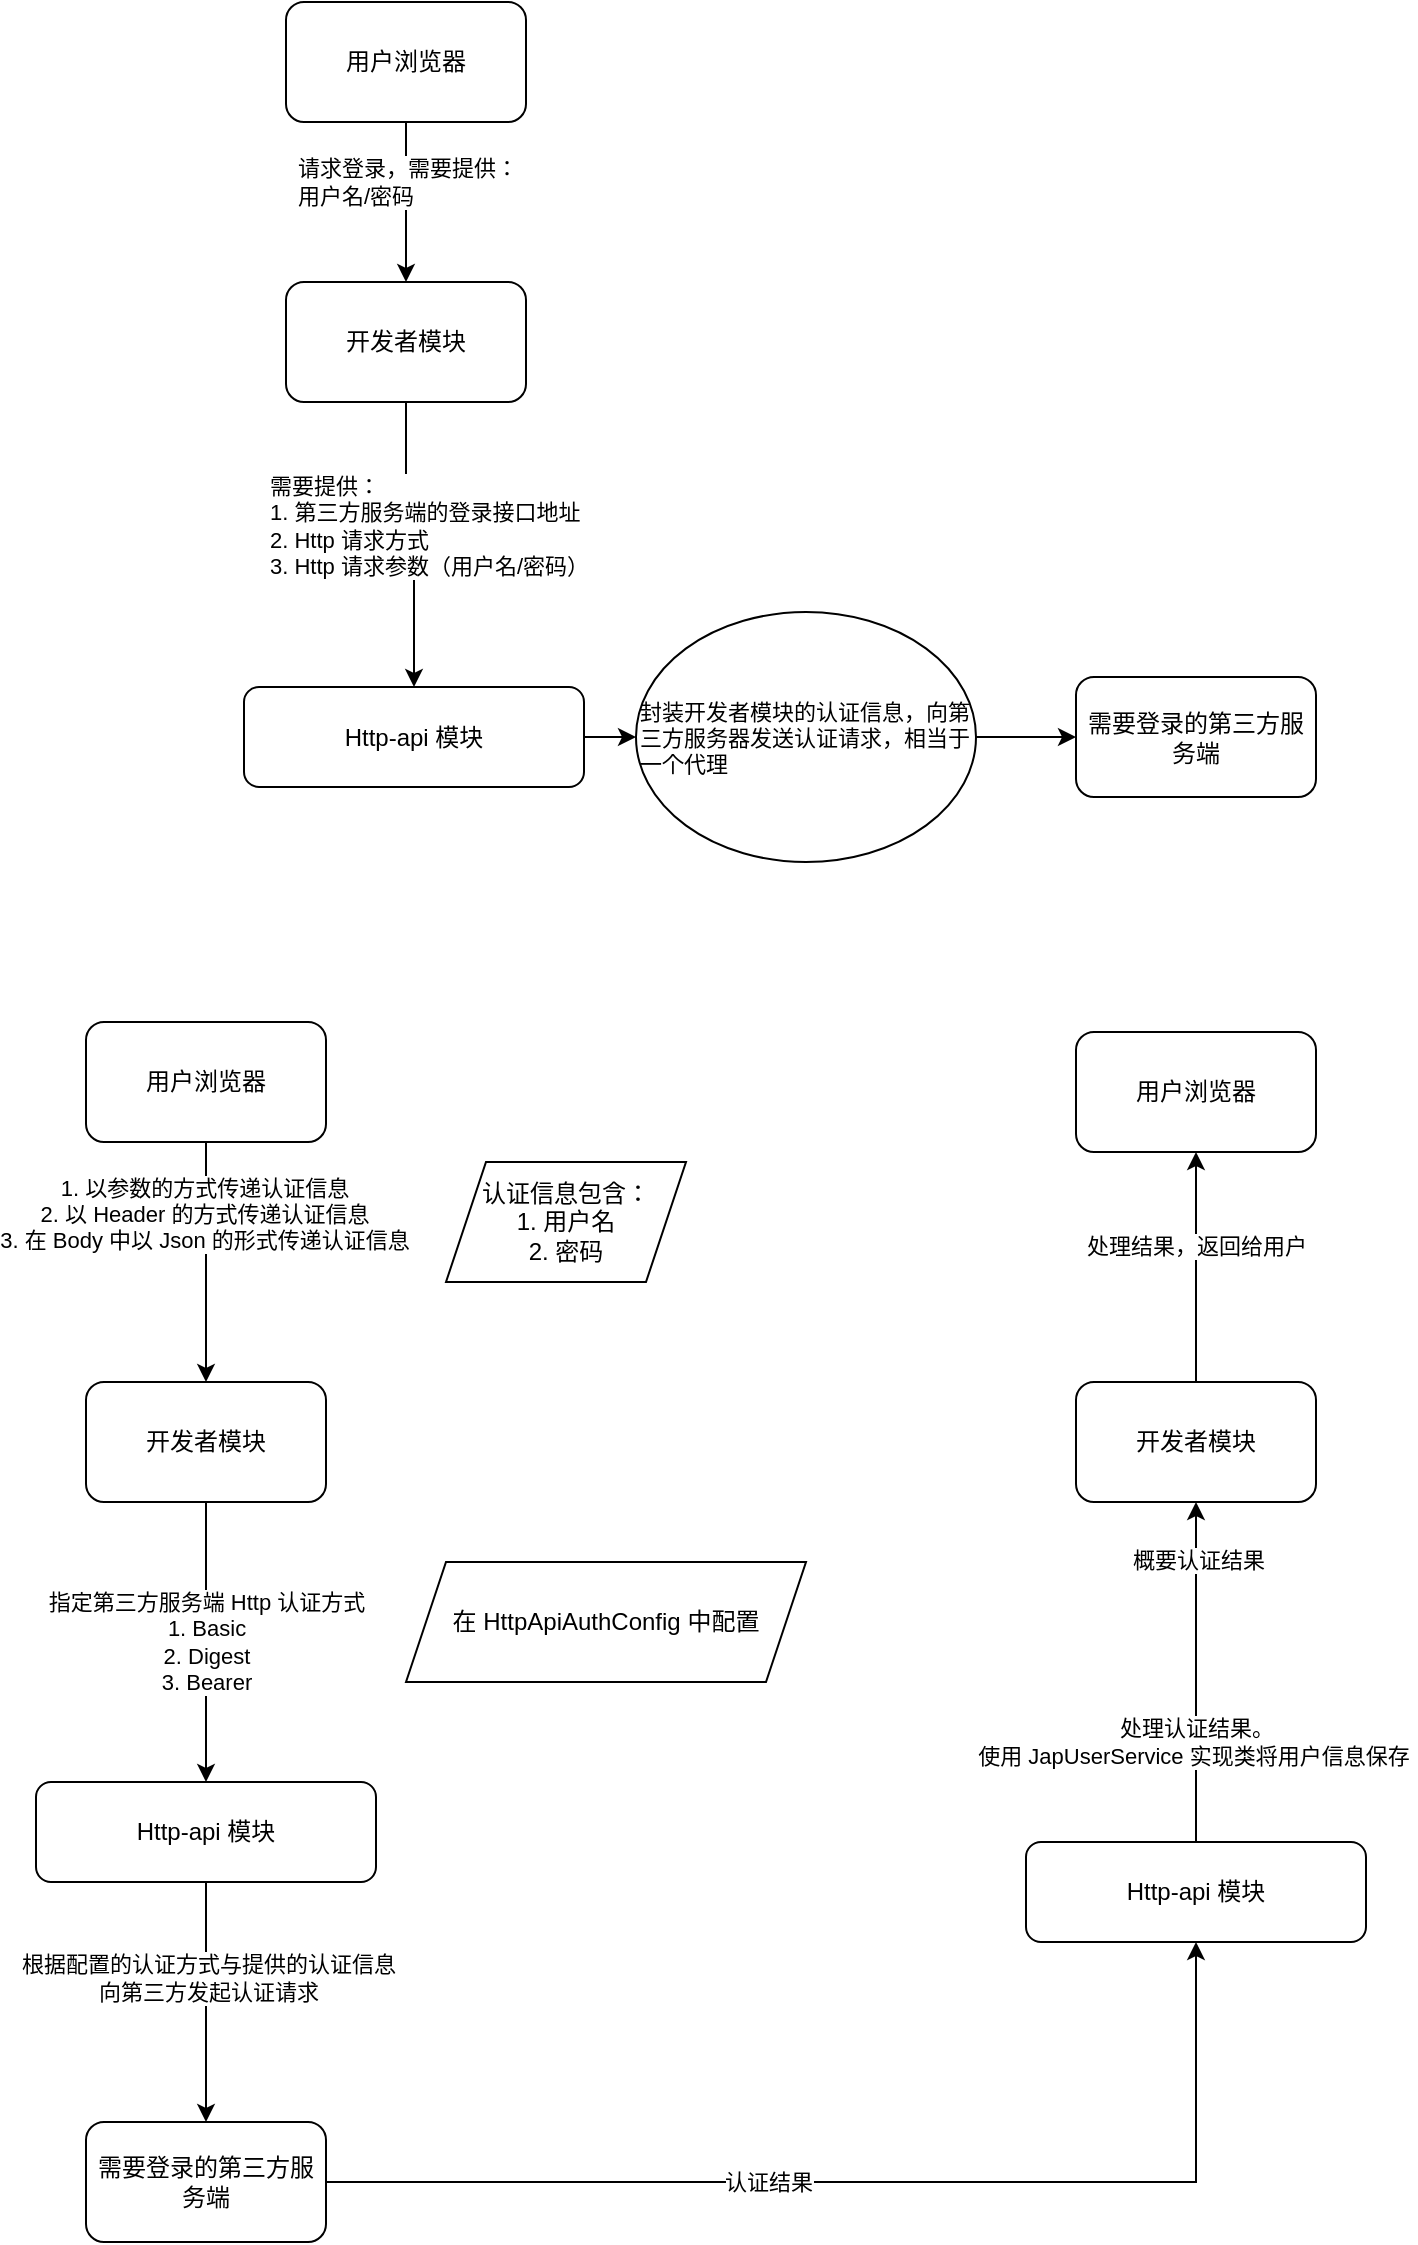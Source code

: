 <mxfile version="14.8.6" type="github">
  <diagram id="p_AuhkS08W-NJMHdNWWe" name="Page-1">
    <mxGraphModel dx="997" dy="579" grid="1" gridSize="10" guides="1" tooltips="1" connect="1" arrows="1" fold="1" page="1" pageScale="1" pageWidth="980" pageHeight="1390" math="0" shadow="0">
      <root>
        <mxCell id="0" />
        <mxCell id="1" parent="0" />
        <mxCell id="QOy7W9CVPE825VVzmBQF-8" style="edgeStyle=orthogonalEdgeStyle;rounded=0;orthogonalLoop=1;jettySize=auto;html=1;" parent="1" source="QOy7W9CVPE825VVzmBQF-1" target="QOy7W9CVPE825VVzmBQF-2" edge="1">
          <mxGeometry relative="1" as="geometry" />
        </mxCell>
        <mxCell id="QOy7W9CVPE825VVzmBQF-9" value="需要提供：&lt;br&gt;1. 第三方服务端的登录接口地址&lt;br&gt;2. Http 请求方式&lt;br&gt;3. Http 请求参数（用户名/密码）" style="edgeLabel;html=1;align=left;verticalAlign=middle;resizable=0;points=[];" parent="QOy7W9CVPE825VVzmBQF-8" vertex="1" connectable="0">
          <mxGeometry x="-0.154" relative="1" as="geometry">
            <mxPoint x="-70" as="offset" />
          </mxGeometry>
        </mxCell>
        <mxCell id="QOy7W9CVPE825VVzmBQF-1" value="开发者模块" style="rounded=1;whiteSpace=wrap;html=1;" parent="1" vertex="1">
          <mxGeometry x="265" y="360" width="120" height="60" as="geometry" />
        </mxCell>
        <mxCell id="QOy7W9CVPE825VVzmBQF-15" style="edgeStyle=orthogonalEdgeStyle;rounded=0;orthogonalLoop=1;jettySize=auto;html=1;entryX=0;entryY=0.5;entryDx=0;entryDy=0;" parent="1" source="QOy7W9CVPE825VVzmBQF-2" target="QOy7W9CVPE825VVzmBQF-12" edge="1">
          <mxGeometry relative="1" as="geometry" />
        </mxCell>
        <mxCell id="QOy7W9CVPE825VVzmBQF-2" value="Http-api 模块" style="rounded=1;whiteSpace=wrap;html=1;" parent="1" vertex="1">
          <mxGeometry x="244" y="562.5" width="170" height="50" as="geometry" />
        </mxCell>
        <mxCell id="QOy7W9CVPE825VVzmBQF-3" value="需要登录的第三方服务端" style="rounded=1;whiteSpace=wrap;html=1;" parent="1" vertex="1">
          <mxGeometry x="660" y="557.5" width="120" height="60" as="geometry" />
        </mxCell>
        <mxCell id="QOy7W9CVPE825VVzmBQF-5" style="edgeStyle=orthogonalEdgeStyle;rounded=0;orthogonalLoop=1;jettySize=auto;html=1;" parent="1" source="QOy7W9CVPE825VVzmBQF-4" target="QOy7W9CVPE825VVzmBQF-1" edge="1">
          <mxGeometry relative="1" as="geometry" />
        </mxCell>
        <mxCell id="QOy7W9CVPE825VVzmBQF-6" value="请求登录，需要提供：&lt;br&gt;用户名/密码" style="edgeLabel;html=1;align=left;verticalAlign=middle;resizable=0;points=[];" parent="QOy7W9CVPE825VVzmBQF-5" vertex="1" connectable="0">
          <mxGeometry x="-0.354" y="1" relative="1" as="geometry">
            <mxPoint x="-57" y="4" as="offset" />
          </mxGeometry>
        </mxCell>
        <mxCell id="QOy7W9CVPE825VVzmBQF-4" value="用户浏览器" style="rounded=1;whiteSpace=wrap;html=1;" parent="1" vertex="1">
          <mxGeometry x="265" y="220" width="120" height="60" as="geometry" />
        </mxCell>
        <mxCell id="QOy7W9CVPE825VVzmBQF-17" style="edgeStyle=orthogonalEdgeStyle;rounded=0;orthogonalLoop=1;jettySize=auto;html=1;exitX=1;exitY=0.5;exitDx=0;exitDy=0;entryX=0;entryY=0.5;entryDx=0;entryDy=0;" parent="1" source="QOy7W9CVPE825VVzmBQF-12" target="QOy7W9CVPE825VVzmBQF-3" edge="1">
          <mxGeometry relative="1" as="geometry" />
        </mxCell>
        <mxCell id="QOy7W9CVPE825VVzmBQF-12" value="&lt;font style=&quot;font-size: 11px&quot;&gt;封装开发者模块的认证信息，向第三方服务器发送认证请求，相当于一个代理&lt;/font&gt;" style="ellipse;whiteSpace=wrap;html=1;align=left;fontSize=10;" parent="1" vertex="1">
          <mxGeometry x="440" y="525" width="170" height="125" as="geometry" />
        </mxCell>
        <mxCell id="v0BDX90ooCMmWKhYHN8K-5" style="edgeStyle=orthogonalEdgeStyle;rounded=0;orthogonalLoop=1;jettySize=auto;html=1;entryX=0.5;entryY=0;entryDx=0;entryDy=0;" edge="1" parent="1" source="v0BDX90ooCMmWKhYHN8K-1" target="v0BDX90ooCMmWKhYHN8K-2">
          <mxGeometry relative="1" as="geometry" />
        </mxCell>
        <mxCell id="v0BDX90ooCMmWKhYHN8K-6" value="1. 以参数的方式传递认证信息&lt;br&gt;2. 以 Header 的方式传递认证信息&lt;br&gt;3. 在 Body 中以 Json 的形式传递认证信息" style="edgeLabel;html=1;align=center;verticalAlign=middle;resizable=0;points=[];" vertex="1" connectable="0" parent="v0BDX90ooCMmWKhYHN8K-5">
          <mxGeometry x="-0.399" y="-1" relative="1" as="geometry">
            <mxPoint as="offset" />
          </mxGeometry>
        </mxCell>
        <mxCell id="v0BDX90ooCMmWKhYHN8K-1" value="用户浏览器" style="rounded=1;whiteSpace=wrap;html=1;" vertex="1" parent="1">
          <mxGeometry x="165" y="730" width="120" height="60" as="geometry" />
        </mxCell>
        <mxCell id="v0BDX90ooCMmWKhYHN8K-8" value="指定第三方服务端 Http 认证方式&lt;br&gt;1. Basic&lt;br&gt;2. Digest&lt;br&gt;3. Bearer&lt;br&gt;" style="edgeStyle=orthogonalEdgeStyle;rounded=0;orthogonalLoop=1;jettySize=auto;html=1;" edge="1" parent="1" source="v0BDX90ooCMmWKhYHN8K-2" target="v0BDX90ooCMmWKhYHN8K-3">
          <mxGeometry relative="1" as="geometry" />
        </mxCell>
        <mxCell id="v0BDX90ooCMmWKhYHN8K-2" value="开发者模块" style="rounded=1;whiteSpace=wrap;html=1;" vertex="1" parent="1">
          <mxGeometry x="165" y="910" width="120" height="60" as="geometry" />
        </mxCell>
        <mxCell id="v0BDX90ooCMmWKhYHN8K-10" style="edgeStyle=orthogonalEdgeStyle;rounded=0;orthogonalLoop=1;jettySize=auto;html=1;" edge="1" parent="1" source="v0BDX90ooCMmWKhYHN8K-3" target="v0BDX90ooCMmWKhYHN8K-4">
          <mxGeometry relative="1" as="geometry" />
        </mxCell>
        <mxCell id="v0BDX90ooCMmWKhYHN8K-12" value="根据配置的认证方式与提供的认证信息&lt;br&gt;向第三方发起认证请求" style="edgeLabel;html=1;align=center;verticalAlign=middle;resizable=0;points=[];" vertex="1" connectable="0" parent="v0BDX90ooCMmWKhYHN8K-10">
          <mxGeometry x="-0.199" y="1" relative="1" as="geometry">
            <mxPoint as="offset" />
          </mxGeometry>
        </mxCell>
        <mxCell id="v0BDX90ooCMmWKhYHN8K-3" value="Http-api 模块" style="rounded=1;whiteSpace=wrap;html=1;" vertex="1" parent="1">
          <mxGeometry x="140" y="1110" width="170" height="50" as="geometry" />
        </mxCell>
        <mxCell id="v0BDX90ooCMmWKhYHN8K-13" style="edgeStyle=orthogonalEdgeStyle;rounded=0;orthogonalLoop=1;jettySize=auto;html=1;exitX=1;exitY=0.5;exitDx=0;exitDy=0;entryX=0.5;entryY=1;entryDx=0;entryDy=0;" edge="1" parent="1" source="v0BDX90ooCMmWKhYHN8K-4" target="v0BDX90ooCMmWKhYHN8K-14">
          <mxGeometry relative="1" as="geometry">
            <mxPoint x="725" y="1180" as="targetPoint" />
          </mxGeometry>
        </mxCell>
        <mxCell id="v0BDX90ooCMmWKhYHN8K-15" value="认证结果" style="edgeLabel;html=1;align=center;verticalAlign=middle;resizable=0;points=[];" vertex="1" connectable="0" parent="v0BDX90ooCMmWKhYHN8K-13">
          <mxGeometry x="-0.193" relative="1" as="geometry">
            <mxPoint x="-3" as="offset" />
          </mxGeometry>
        </mxCell>
        <mxCell id="v0BDX90ooCMmWKhYHN8K-4" value="需要登录的第三方服务端" style="rounded=1;whiteSpace=wrap;html=1;" vertex="1" parent="1">
          <mxGeometry x="165" y="1280" width="120" height="60" as="geometry" />
        </mxCell>
        <mxCell id="v0BDX90ooCMmWKhYHN8K-7" value="认证信息包含：&lt;br&gt;1. 用户名&lt;br&gt;2. 密码" style="shape=parallelogram;perimeter=parallelogramPerimeter;whiteSpace=wrap;html=1;fixedSize=1;" vertex="1" parent="1">
          <mxGeometry x="345" y="800" width="120" height="60" as="geometry" />
        </mxCell>
        <mxCell id="v0BDX90ooCMmWKhYHN8K-9" value="在 HttpApiAuthConfig 中配置" style="shape=parallelogram;perimeter=parallelogramPerimeter;whiteSpace=wrap;html=1;fixedSize=1;" vertex="1" parent="1">
          <mxGeometry x="325" y="1000" width="200" height="60" as="geometry" />
        </mxCell>
        <mxCell id="v0BDX90ooCMmWKhYHN8K-16" value="处理认证结果。&lt;br&gt;使用 JapUserService 实现类将用户信息保存&amp;nbsp;" style="edgeStyle=orthogonalEdgeStyle;rounded=0;orthogonalLoop=1;jettySize=auto;html=1;" edge="1" parent="1" source="v0BDX90ooCMmWKhYHN8K-14" target="v0BDX90ooCMmWKhYHN8K-17">
          <mxGeometry x="-0.412" relative="1" as="geometry">
            <mxPoint x="720" y="1040" as="targetPoint" />
            <mxPoint as="offset" />
          </mxGeometry>
        </mxCell>
        <mxCell id="v0BDX90ooCMmWKhYHN8K-18" value="概要认证结果" style="edgeLabel;html=1;align=center;verticalAlign=middle;resizable=0;points=[];" vertex="1" connectable="0" parent="v0BDX90ooCMmWKhYHN8K-16">
          <mxGeometry x="0.665" y="-1" relative="1" as="geometry">
            <mxPoint as="offset" />
          </mxGeometry>
        </mxCell>
        <mxCell id="v0BDX90ooCMmWKhYHN8K-14" value="Http-api 模块" style="rounded=1;whiteSpace=wrap;html=1;" vertex="1" parent="1">
          <mxGeometry x="635" y="1140" width="170" height="50" as="geometry" />
        </mxCell>
        <mxCell id="v0BDX90ooCMmWKhYHN8K-19" style="edgeStyle=orthogonalEdgeStyle;rounded=0;orthogonalLoop=1;jettySize=auto;html=1;entryX=0.5;entryY=1;entryDx=0;entryDy=0;" edge="1" parent="1" source="v0BDX90ooCMmWKhYHN8K-17" target="v0BDX90ooCMmWKhYHN8K-21">
          <mxGeometry relative="1" as="geometry">
            <mxPoint x="705" y="790" as="targetPoint" />
          </mxGeometry>
        </mxCell>
        <mxCell id="v0BDX90ooCMmWKhYHN8K-20" value="处理结果，返回给用户" style="edgeLabel;html=1;align=center;verticalAlign=middle;resizable=0;points=[];" vertex="1" connectable="0" parent="v0BDX90ooCMmWKhYHN8K-19">
          <mxGeometry x="0.183" relative="1" as="geometry">
            <mxPoint as="offset" />
          </mxGeometry>
        </mxCell>
        <mxCell id="v0BDX90ooCMmWKhYHN8K-17" value="开发者模块" style="rounded=1;whiteSpace=wrap;html=1;" vertex="1" parent="1">
          <mxGeometry x="660" y="910" width="120" height="60" as="geometry" />
        </mxCell>
        <mxCell id="v0BDX90ooCMmWKhYHN8K-21" value="用户浏览器" style="rounded=1;whiteSpace=wrap;html=1;" vertex="1" parent="1">
          <mxGeometry x="660" y="735" width="120" height="60" as="geometry" />
        </mxCell>
      </root>
    </mxGraphModel>
  </diagram>
</mxfile>
